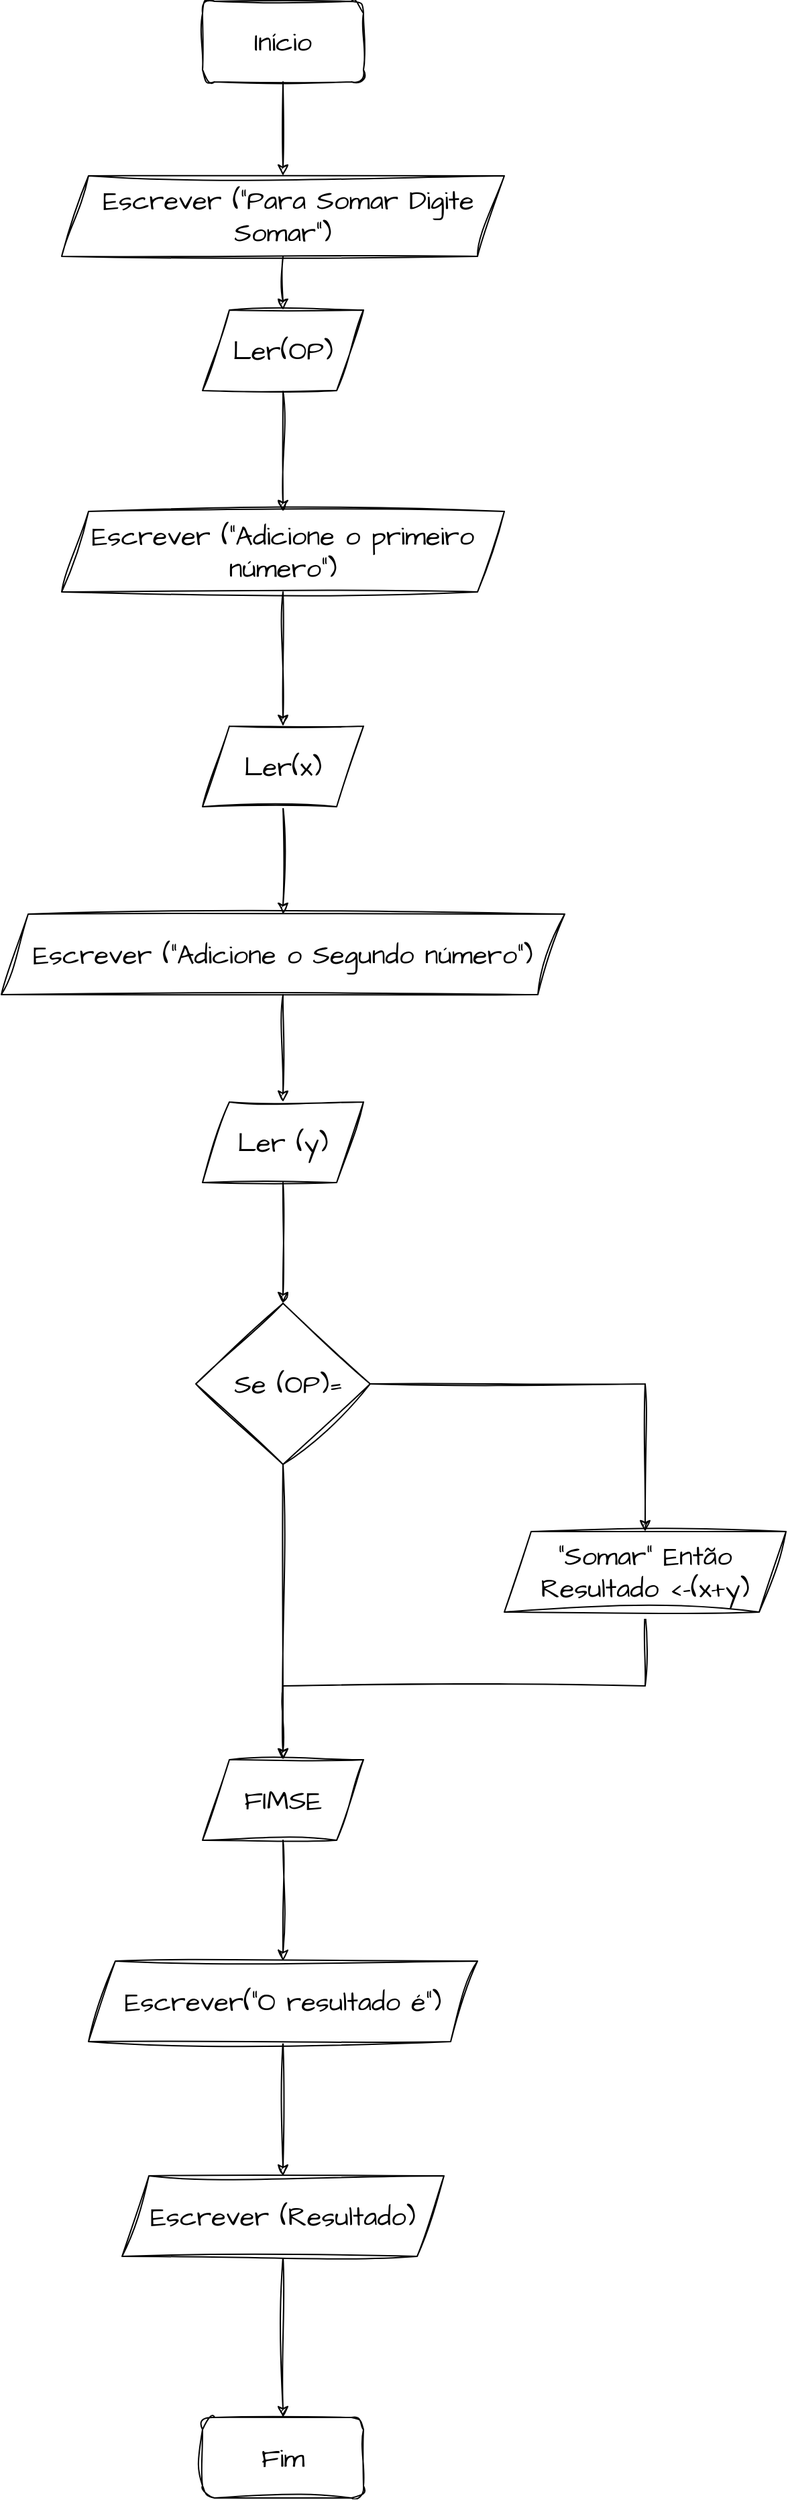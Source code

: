 <mxfile version="22.0.4" type="github">
  <diagram name="Página-1" id="KuEYAnV2t2ApzkiDLnEL">
    <mxGraphModel dx="3585" dy="1990" grid="1" gridSize="10" guides="1" tooltips="1" connect="1" arrows="1" fold="1" page="1" pageScale="1" pageWidth="1654" pageHeight="2336" math="0" shadow="0">
      <root>
        <mxCell id="0" />
        <mxCell id="1" parent="0" />
        <mxCell id="yNHlzsefKViyXAPmLMq0-1" value="Início" style="rounded=1;whiteSpace=wrap;html=1;sketch=1;hachureGap=4;jiggle=2;curveFitting=1;fontFamily=Architects Daughter;fontSource=https%3A%2F%2Ffonts.googleapis.com%2Fcss%3Ffamily%3DArchitects%2BDaughter;fontSize=20;" vertex="1" parent="1">
          <mxGeometry x="570" y="90" width="120" height="60" as="geometry" />
        </mxCell>
        <mxCell id="yNHlzsefKViyXAPmLMq0-2" value="Fim" style="rounded=1;whiteSpace=wrap;html=1;sketch=1;hachureGap=4;jiggle=2;curveFitting=1;fontFamily=Architects Daughter;fontSource=https%3A%2F%2Ffonts.googleapis.com%2Fcss%3Ffamily%3DArchitects%2BDaughter;fontSize=20;" vertex="1" parent="1">
          <mxGeometry x="570" y="1890" width="120" height="60" as="geometry" />
        </mxCell>
        <mxCell id="yNHlzsefKViyXAPmLMq0-5" value="" style="endArrow=classic;html=1;rounded=0;sketch=1;hachureGap=4;jiggle=2;curveFitting=1;fontFamily=Architects Daughter;fontSource=https%3A%2F%2Ffonts.googleapis.com%2Fcss%3Ffamily%3DArchitects%2BDaughter;fontSize=16;exitX=0.5;exitY=1;exitDx=0;exitDy=0;entryX=0.5;entryY=0;entryDx=0;entryDy=0;" edge="1" parent="1" source="yNHlzsefKViyXAPmLMq0-1" target="yNHlzsefKViyXAPmLMq0-6">
          <mxGeometry width="50" height="50" relative="1" as="geometry">
            <mxPoint x="580" y="240" as="sourcePoint" />
            <mxPoint x="630" y="220" as="targetPoint" />
          </mxGeometry>
        </mxCell>
        <mxCell id="yNHlzsefKViyXAPmLMq0-9" style="edgeStyle=orthogonalEdgeStyle;rounded=0;sketch=1;hachureGap=4;jiggle=2;curveFitting=1;orthogonalLoop=1;jettySize=auto;html=1;exitX=0.5;exitY=1;exitDx=0;exitDy=0;entryX=0.5;entryY=0;entryDx=0;entryDy=0;fontFamily=Architects Daughter;fontSource=https%3A%2F%2Ffonts.googleapis.com%2Fcss%3Ffamily%3DArchitects%2BDaughter;fontSize=16;" edge="1" parent="1" source="yNHlzsefKViyXAPmLMq0-6" target="yNHlzsefKViyXAPmLMq0-8">
          <mxGeometry relative="1" as="geometry" />
        </mxCell>
        <mxCell id="yNHlzsefKViyXAPmLMq0-6" value="&amp;nbsp;Escrever (&quot;Para Somar Digite Somar&quot;)" style="shape=parallelogram;perimeter=parallelogramPerimeter;whiteSpace=wrap;html=1;fixedSize=1;sketch=1;hachureGap=4;jiggle=2;curveFitting=1;fontFamily=Architects Daughter;fontSource=https%3A%2F%2Ffonts.googleapis.com%2Fcss%3Ffamily%3DArchitects%2BDaughter;fontSize=20;" vertex="1" parent="1">
          <mxGeometry x="465" y="220" width="330" height="60" as="geometry" />
        </mxCell>
        <mxCell id="yNHlzsefKViyXAPmLMq0-11" style="edgeStyle=orthogonalEdgeStyle;rounded=0;sketch=1;hachureGap=4;jiggle=2;curveFitting=1;orthogonalLoop=1;jettySize=auto;html=1;exitX=0.5;exitY=1;exitDx=0;exitDy=0;entryX=0.5;entryY=0;entryDx=0;entryDy=0;fontFamily=Architects Daughter;fontSource=https%3A%2F%2Ffonts.googleapis.com%2Fcss%3Ffamily%3DArchitects%2BDaughter;fontSize=16;" edge="1" parent="1" source="yNHlzsefKViyXAPmLMq0-8" target="yNHlzsefKViyXAPmLMq0-10">
          <mxGeometry relative="1" as="geometry" />
        </mxCell>
        <mxCell id="yNHlzsefKViyXAPmLMq0-8" value="Ler(OP)" style="shape=parallelogram;perimeter=parallelogramPerimeter;whiteSpace=wrap;html=1;fixedSize=1;sketch=1;hachureGap=4;jiggle=2;curveFitting=1;fontFamily=Architects Daughter;fontSource=https%3A%2F%2Ffonts.googleapis.com%2Fcss%3Ffamily%3DArchitects%2BDaughter;fontSize=20;" vertex="1" parent="1">
          <mxGeometry x="570" y="320" width="120" height="60" as="geometry" />
        </mxCell>
        <mxCell id="yNHlzsefKViyXAPmLMq0-13" style="edgeStyle=orthogonalEdgeStyle;rounded=0;sketch=1;hachureGap=4;jiggle=2;curveFitting=1;orthogonalLoop=1;jettySize=auto;html=1;exitX=0.5;exitY=1;exitDx=0;exitDy=0;entryX=0.5;entryY=0;entryDx=0;entryDy=0;fontFamily=Architects Daughter;fontSource=https%3A%2F%2Ffonts.googleapis.com%2Fcss%3Ffamily%3DArchitects%2BDaughter;fontSize=16;" edge="1" parent="1" source="yNHlzsefKViyXAPmLMq0-10" target="yNHlzsefKViyXAPmLMq0-12">
          <mxGeometry relative="1" as="geometry" />
        </mxCell>
        <mxCell id="yNHlzsefKViyXAPmLMq0-10" value="Escrever (&quot;Adicione o primeiro número&quot;)" style="shape=parallelogram;perimeter=parallelogramPerimeter;whiteSpace=wrap;html=1;fixedSize=1;sketch=1;hachureGap=4;jiggle=2;curveFitting=1;fontFamily=Architects Daughter;fontSource=https%3A%2F%2Ffonts.googleapis.com%2Fcss%3Ffamily%3DArchitects%2BDaughter;fontSize=20;" vertex="1" parent="1">
          <mxGeometry x="465" y="470" width="330" height="60" as="geometry" />
        </mxCell>
        <mxCell id="yNHlzsefKViyXAPmLMq0-15" style="edgeStyle=orthogonalEdgeStyle;rounded=0;sketch=1;hachureGap=4;jiggle=2;curveFitting=1;orthogonalLoop=1;jettySize=auto;html=1;exitX=0.5;exitY=1;exitDx=0;exitDy=0;entryX=0.5;entryY=0;entryDx=0;entryDy=0;fontFamily=Architects Daughter;fontSource=https%3A%2F%2Ffonts.googleapis.com%2Fcss%3Ffamily%3DArchitects%2BDaughter;fontSize=16;" edge="1" parent="1" source="yNHlzsefKViyXAPmLMq0-12" target="yNHlzsefKViyXAPmLMq0-14">
          <mxGeometry relative="1" as="geometry" />
        </mxCell>
        <mxCell id="yNHlzsefKViyXAPmLMq0-12" value="Ler(x)" style="shape=parallelogram;perimeter=parallelogramPerimeter;whiteSpace=wrap;html=1;fixedSize=1;sketch=1;hachureGap=4;jiggle=2;curveFitting=1;fontFamily=Architects Daughter;fontSource=https%3A%2F%2Ffonts.googleapis.com%2Fcss%3Ffamily%3DArchitects%2BDaughter;fontSize=20;" vertex="1" parent="1">
          <mxGeometry x="570" y="630" width="120" height="60" as="geometry" />
        </mxCell>
        <mxCell id="yNHlzsefKViyXAPmLMq0-17" style="edgeStyle=orthogonalEdgeStyle;rounded=0;sketch=1;hachureGap=4;jiggle=2;curveFitting=1;orthogonalLoop=1;jettySize=auto;html=1;exitX=0.5;exitY=1;exitDx=0;exitDy=0;entryX=0.5;entryY=0;entryDx=0;entryDy=0;fontFamily=Architects Daughter;fontSource=https%3A%2F%2Ffonts.googleapis.com%2Fcss%3Ffamily%3DArchitects%2BDaughter;fontSize=16;" edge="1" parent="1" source="yNHlzsefKViyXAPmLMq0-14" target="yNHlzsefKViyXAPmLMq0-16">
          <mxGeometry relative="1" as="geometry" />
        </mxCell>
        <mxCell id="yNHlzsefKViyXAPmLMq0-14" value="Escrever (&quot;Adicione o Segundo número&quot;)" style="shape=parallelogram;perimeter=parallelogramPerimeter;whiteSpace=wrap;html=1;fixedSize=1;sketch=1;hachureGap=4;jiggle=2;curveFitting=1;fontFamily=Architects Daughter;fontSource=https%3A%2F%2Ffonts.googleapis.com%2Fcss%3Ffamily%3DArchitects%2BDaughter;fontSize=20;" vertex="1" parent="1">
          <mxGeometry x="420" y="770" width="420" height="60" as="geometry" />
        </mxCell>
        <mxCell id="yNHlzsefKViyXAPmLMq0-32" style="edgeStyle=orthogonalEdgeStyle;rounded=0;sketch=1;hachureGap=4;jiggle=2;curveFitting=1;orthogonalLoop=1;jettySize=auto;html=1;exitX=0.5;exitY=1;exitDx=0;exitDy=0;entryX=0.5;entryY=0;entryDx=0;entryDy=0;fontFamily=Architects Daughter;fontSource=https%3A%2F%2Ffonts.googleapis.com%2Fcss%3Ffamily%3DArchitects%2BDaughter;fontSize=16;" edge="1" parent="1" source="yNHlzsefKViyXAPmLMq0-16" target="yNHlzsefKViyXAPmLMq0-18">
          <mxGeometry relative="1" as="geometry" />
        </mxCell>
        <mxCell id="yNHlzsefKViyXAPmLMq0-16" value="Ler (y)" style="shape=parallelogram;perimeter=parallelogramPerimeter;whiteSpace=wrap;html=1;fixedSize=1;sketch=1;hachureGap=4;jiggle=2;curveFitting=1;fontFamily=Architects Daughter;fontSource=https%3A%2F%2Ffonts.googleapis.com%2Fcss%3Ffamily%3DArchitects%2BDaughter;fontSize=20;" vertex="1" parent="1">
          <mxGeometry x="570" y="910" width="120" height="60" as="geometry" />
        </mxCell>
        <mxCell id="yNHlzsefKViyXAPmLMq0-19" style="edgeStyle=orthogonalEdgeStyle;rounded=0;sketch=1;hachureGap=4;jiggle=2;curveFitting=1;orthogonalLoop=1;jettySize=auto;html=1;exitX=1;exitY=0.5;exitDx=0;exitDy=0;fontFamily=Architects Daughter;fontSource=https%3A%2F%2Ffonts.googleapis.com%2Fcss%3Ffamily%3DArchitects%2BDaughter;fontSize=16;entryX=0.5;entryY=0;entryDx=0;entryDy=0;" edge="1" parent="1" source="yNHlzsefKViyXAPmLMq0-18" target="yNHlzsefKViyXAPmLMq0-22">
          <mxGeometry relative="1" as="geometry">
            <mxPoint x="880" y="1230" as="targetPoint" />
          </mxGeometry>
        </mxCell>
        <mxCell id="yNHlzsefKViyXAPmLMq0-21" style="edgeStyle=orthogonalEdgeStyle;rounded=0;sketch=1;hachureGap=4;jiggle=2;curveFitting=1;orthogonalLoop=1;jettySize=auto;html=1;exitX=0.5;exitY=1;exitDx=0;exitDy=0;fontFamily=Architects Daughter;fontSource=https%3A%2F%2Ffonts.googleapis.com%2Fcss%3Ffamily%3DArchitects%2BDaughter;fontSize=16;entryX=0.5;entryY=0;entryDx=0;entryDy=0;" edge="1" parent="1" source="yNHlzsefKViyXAPmLMq0-18" target="yNHlzsefKViyXAPmLMq0-25">
          <mxGeometry relative="1" as="geometry">
            <mxPoint x="630" y="1390" as="targetPoint" />
          </mxGeometry>
        </mxCell>
        <mxCell id="yNHlzsefKViyXAPmLMq0-18" value="&amp;nbsp;Se (OP)=" style="rhombus;whiteSpace=wrap;html=1;sketch=1;hachureGap=4;jiggle=2;curveFitting=1;fontFamily=Architects Daughter;fontSource=https%3A%2F%2Ffonts.googleapis.com%2Fcss%3Ffamily%3DArchitects%2BDaughter;fontSize=20;" vertex="1" parent="1">
          <mxGeometry x="565" y="1060" width="130" height="120" as="geometry" />
        </mxCell>
        <mxCell id="yNHlzsefKViyXAPmLMq0-30" style="edgeStyle=orthogonalEdgeStyle;rounded=0;sketch=1;hachureGap=4;jiggle=2;curveFitting=1;orthogonalLoop=1;jettySize=auto;html=1;exitX=0.5;exitY=1;exitDx=0;exitDy=0;entryX=0.5;entryY=0;entryDx=0;entryDy=0;fontFamily=Architects Daughter;fontSource=https%3A%2F%2Ffonts.googleapis.com%2Fcss%3Ffamily%3DArchitects%2BDaughter;fontSize=16;" edge="1" parent="1" source="yNHlzsefKViyXAPmLMq0-22" target="yNHlzsefKViyXAPmLMq0-25">
          <mxGeometry relative="1" as="geometry" />
        </mxCell>
        <mxCell id="yNHlzsefKViyXAPmLMq0-22" value="&quot;Somar&quot; Então Resultado &amp;lt;-(x+y)" style="shape=parallelogram;perimeter=parallelogramPerimeter;whiteSpace=wrap;html=1;fixedSize=1;sketch=1;hachureGap=4;jiggle=2;curveFitting=1;fontFamily=Architects Daughter;fontSource=https%3A%2F%2Ffonts.googleapis.com%2Fcss%3Ffamily%3DArchitects%2BDaughter;fontSize=20;" vertex="1" parent="1">
          <mxGeometry x="795" y="1230" width="210" height="60" as="geometry" />
        </mxCell>
        <mxCell id="yNHlzsefKViyXAPmLMq0-33" style="edgeStyle=orthogonalEdgeStyle;rounded=0;sketch=1;hachureGap=4;jiggle=2;curveFitting=1;orthogonalLoop=1;jettySize=auto;html=1;exitX=0.5;exitY=1;exitDx=0;exitDy=0;entryX=0.5;entryY=0;entryDx=0;entryDy=0;fontFamily=Architects Daughter;fontSource=https%3A%2F%2Ffonts.googleapis.com%2Fcss%3Ffamily%3DArchitects%2BDaughter;fontSize=16;" edge="1" parent="1" source="yNHlzsefKViyXAPmLMq0-25" target="yNHlzsefKViyXAPmLMq0-31">
          <mxGeometry relative="1" as="geometry" />
        </mxCell>
        <mxCell id="yNHlzsefKViyXAPmLMq0-25" value="FIMSE" style="shape=parallelogram;perimeter=parallelogramPerimeter;whiteSpace=wrap;html=1;fixedSize=1;sketch=1;hachureGap=4;jiggle=2;curveFitting=1;fontFamily=Architects Daughter;fontSource=https%3A%2F%2Ffonts.googleapis.com%2Fcss%3Ffamily%3DArchitects%2BDaughter;fontSize=20;" vertex="1" parent="1">
          <mxGeometry x="570" y="1400" width="120" height="60" as="geometry" />
        </mxCell>
        <mxCell id="yNHlzsefKViyXAPmLMq0-34" style="edgeStyle=orthogonalEdgeStyle;rounded=0;sketch=1;hachureGap=4;jiggle=2;curveFitting=1;orthogonalLoop=1;jettySize=auto;html=1;exitX=0.5;exitY=1;exitDx=0;exitDy=0;fontFamily=Architects Daughter;fontSource=https%3A%2F%2Ffonts.googleapis.com%2Fcss%3Ffamily%3DArchitects%2BDaughter;fontSize=16;entryX=0.5;entryY=0;entryDx=0;entryDy=0;" edge="1" parent="1" source="yNHlzsefKViyXAPmLMq0-31" target="yNHlzsefKViyXAPmLMq0-35">
          <mxGeometry relative="1" as="geometry">
            <mxPoint x="630" y="1710" as="targetPoint" />
          </mxGeometry>
        </mxCell>
        <mxCell id="yNHlzsefKViyXAPmLMq0-31" value="Escrever(&quot;O resultado é&quot;)" style="shape=parallelogram;perimeter=parallelogramPerimeter;whiteSpace=wrap;html=1;fixedSize=1;sketch=1;hachureGap=4;jiggle=2;curveFitting=1;fontFamily=Architects Daughter;fontSource=https%3A%2F%2Ffonts.googleapis.com%2Fcss%3Ffamily%3DArchitects%2BDaughter;fontSize=20;" vertex="1" parent="1">
          <mxGeometry x="485" y="1550" width="290" height="60" as="geometry" />
        </mxCell>
        <mxCell id="yNHlzsefKViyXAPmLMq0-36" style="edgeStyle=orthogonalEdgeStyle;rounded=0;sketch=1;hachureGap=4;jiggle=2;curveFitting=1;orthogonalLoop=1;jettySize=auto;html=1;exitX=0.5;exitY=1;exitDx=0;exitDy=0;entryX=0.5;entryY=0;entryDx=0;entryDy=0;fontFamily=Architects Daughter;fontSource=https%3A%2F%2Ffonts.googleapis.com%2Fcss%3Ffamily%3DArchitects%2BDaughter;fontSize=16;" edge="1" parent="1" source="yNHlzsefKViyXAPmLMq0-35" target="yNHlzsefKViyXAPmLMq0-2">
          <mxGeometry relative="1" as="geometry" />
        </mxCell>
        <mxCell id="yNHlzsefKViyXAPmLMq0-35" value="Escrever (Resultado)" style="shape=parallelogram;perimeter=parallelogramPerimeter;whiteSpace=wrap;html=1;fixedSize=1;sketch=1;hachureGap=4;jiggle=2;curveFitting=1;fontFamily=Architects Daughter;fontSource=https%3A%2F%2Ffonts.googleapis.com%2Fcss%3Ffamily%3DArchitects%2BDaughter;fontSize=20;" vertex="1" parent="1">
          <mxGeometry x="510" y="1710" width="240" height="60" as="geometry" />
        </mxCell>
      </root>
    </mxGraphModel>
  </diagram>
</mxfile>
